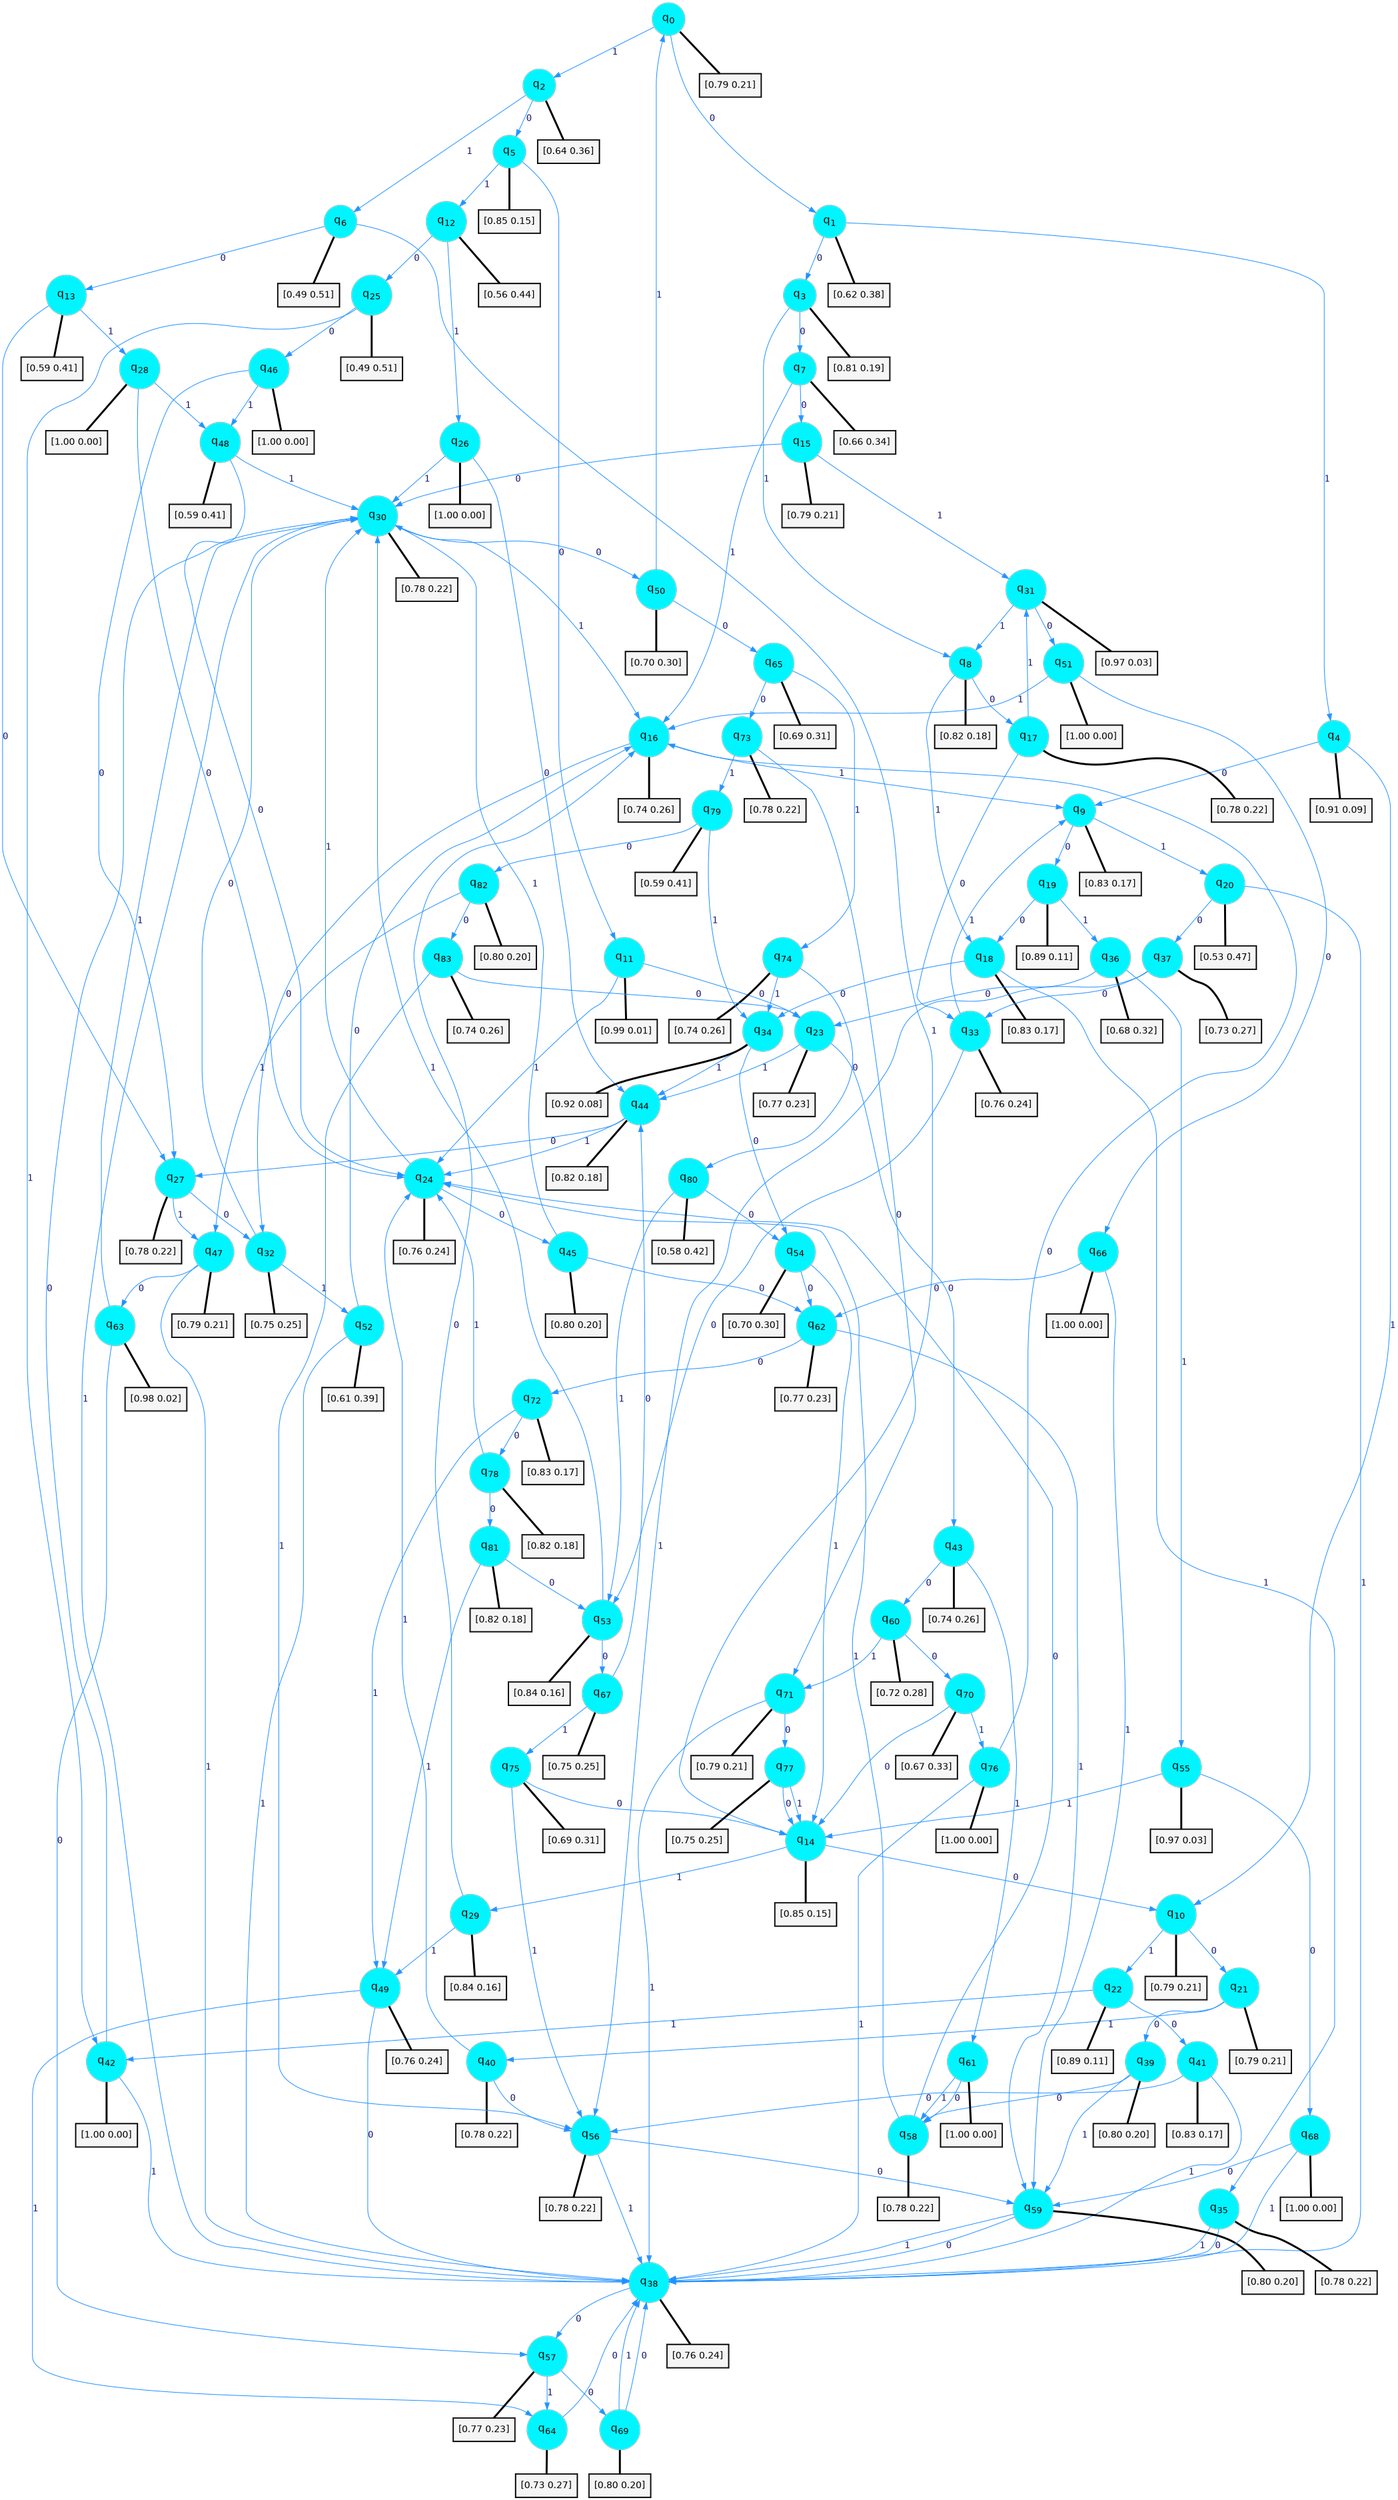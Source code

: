 digraph G {
graph [
bgcolor=transparent, dpi=300, rankdir=TD, size="40,25"];
node [
color=gray, fillcolor=turquoise1, fontcolor=black, fontname=Helvetica, fontsize=16, fontweight=bold, shape=circle, style=filled];
edge [
arrowsize=1, color=dodgerblue1, fontcolor=midnightblue, fontname=courier, fontweight=bold, penwidth=1, style=solid, weight=20];
0[label=<q<SUB>0</SUB>>];
1[label=<q<SUB>1</SUB>>];
2[label=<q<SUB>2</SUB>>];
3[label=<q<SUB>3</SUB>>];
4[label=<q<SUB>4</SUB>>];
5[label=<q<SUB>5</SUB>>];
6[label=<q<SUB>6</SUB>>];
7[label=<q<SUB>7</SUB>>];
8[label=<q<SUB>8</SUB>>];
9[label=<q<SUB>9</SUB>>];
10[label=<q<SUB>10</SUB>>];
11[label=<q<SUB>11</SUB>>];
12[label=<q<SUB>12</SUB>>];
13[label=<q<SUB>13</SUB>>];
14[label=<q<SUB>14</SUB>>];
15[label=<q<SUB>15</SUB>>];
16[label=<q<SUB>16</SUB>>];
17[label=<q<SUB>17</SUB>>];
18[label=<q<SUB>18</SUB>>];
19[label=<q<SUB>19</SUB>>];
20[label=<q<SUB>20</SUB>>];
21[label=<q<SUB>21</SUB>>];
22[label=<q<SUB>22</SUB>>];
23[label=<q<SUB>23</SUB>>];
24[label=<q<SUB>24</SUB>>];
25[label=<q<SUB>25</SUB>>];
26[label=<q<SUB>26</SUB>>];
27[label=<q<SUB>27</SUB>>];
28[label=<q<SUB>28</SUB>>];
29[label=<q<SUB>29</SUB>>];
30[label=<q<SUB>30</SUB>>];
31[label=<q<SUB>31</SUB>>];
32[label=<q<SUB>32</SUB>>];
33[label=<q<SUB>33</SUB>>];
34[label=<q<SUB>34</SUB>>];
35[label=<q<SUB>35</SUB>>];
36[label=<q<SUB>36</SUB>>];
37[label=<q<SUB>37</SUB>>];
38[label=<q<SUB>38</SUB>>];
39[label=<q<SUB>39</SUB>>];
40[label=<q<SUB>40</SUB>>];
41[label=<q<SUB>41</SUB>>];
42[label=<q<SUB>42</SUB>>];
43[label=<q<SUB>43</SUB>>];
44[label=<q<SUB>44</SUB>>];
45[label=<q<SUB>45</SUB>>];
46[label=<q<SUB>46</SUB>>];
47[label=<q<SUB>47</SUB>>];
48[label=<q<SUB>48</SUB>>];
49[label=<q<SUB>49</SUB>>];
50[label=<q<SUB>50</SUB>>];
51[label=<q<SUB>51</SUB>>];
52[label=<q<SUB>52</SUB>>];
53[label=<q<SUB>53</SUB>>];
54[label=<q<SUB>54</SUB>>];
55[label=<q<SUB>55</SUB>>];
56[label=<q<SUB>56</SUB>>];
57[label=<q<SUB>57</SUB>>];
58[label=<q<SUB>58</SUB>>];
59[label=<q<SUB>59</SUB>>];
60[label=<q<SUB>60</SUB>>];
61[label=<q<SUB>61</SUB>>];
62[label=<q<SUB>62</SUB>>];
63[label=<q<SUB>63</SUB>>];
64[label=<q<SUB>64</SUB>>];
65[label=<q<SUB>65</SUB>>];
66[label=<q<SUB>66</SUB>>];
67[label=<q<SUB>67</SUB>>];
68[label=<q<SUB>68</SUB>>];
69[label=<q<SUB>69</SUB>>];
70[label=<q<SUB>70</SUB>>];
71[label=<q<SUB>71</SUB>>];
72[label=<q<SUB>72</SUB>>];
73[label=<q<SUB>73</SUB>>];
74[label=<q<SUB>74</SUB>>];
75[label=<q<SUB>75</SUB>>];
76[label=<q<SUB>76</SUB>>];
77[label=<q<SUB>77</SUB>>];
78[label=<q<SUB>78</SUB>>];
79[label=<q<SUB>79</SUB>>];
80[label=<q<SUB>80</SUB>>];
81[label=<q<SUB>81</SUB>>];
82[label=<q<SUB>82</SUB>>];
83[label=<q<SUB>83</SUB>>];
84[label="[0.79 0.21]", shape=box,fontcolor=black, fontname=Helvetica, fontsize=14, penwidth=2, fillcolor=whitesmoke,color=black];
85[label="[0.62 0.38]", shape=box,fontcolor=black, fontname=Helvetica, fontsize=14, penwidth=2, fillcolor=whitesmoke,color=black];
86[label="[0.64 0.36]", shape=box,fontcolor=black, fontname=Helvetica, fontsize=14, penwidth=2, fillcolor=whitesmoke,color=black];
87[label="[0.81 0.19]", shape=box,fontcolor=black, fontname=Helvetica, fontsize=14, penwidth=2, fillcolor=whitesmoke,color=black];
88[label="[0.91 0.09]", shape=box,fontcolor=black, fontname=Helvetica, fontsize=14, penwidth=2, fillcolor=whitesmoke,color=black];
89[label="[0.85 0.15]", shape=box,fontcolor=black, fontname=Helvetica, fontsize=14, penwidth=2, fillcolor=whitesmoke,color=black];
90[label="[0.49 0.51]", shape=box,fontcolor=black, fontname=Helvetica, fontsize=14, penwidth=2, fillcolor=whitesmoke,color=black];
91[label="[0.66 0.34]", shape=box,fontcolor=black, fontname=Helvetica, fontsize=14, penwidth=2, fillcolor=whitesmoke,color=black];
92[label="[0.82 0.18]", shape=box,fontcolor=black, fontname=Helvetica, fontsize=14, penwidth=2, fillcolor=whitesmoke,color=black];
93[label="[0.83 0.17]", shape=box,fontcolor=black, fontname=Helvetica, fontsize=14, penwidth=2, fillcolor=whitesmoke,color=black];
94[label="[0.79 0.21]", shape=box,fontcolor=black, fontname=Helvetica, fontsize=14, penwidth=2, fillcolor=whitesmoke,color=black];
95[label="[0.99 0.01]", shape=box,fontcolor=black, fontname=Helvetica, fontsize=14, penwidth=2, fillcolor=whitesmoke,color=black];
96[label="[0.56 0.44]", shape=box,fontcolor=black, fontname=Helvetica, fontsize=14, penwidth=2, fillcolor=whitesmoke,color=black];
97[label="[0.59 0.41]", shape=box,fontcolor=black, fontname=Helvetica, fontsize=14, penwidth=2, fillcolor=whitesmoke,color=black];
98[label="[0.85 0.15]", shape=box,fontcolor=black, fontname=Helvetica, fontsize=14, penwidth=2, fillcolor=whitesmoke,color=black];
99[label="[0.79 0.21]", shape=box,fontcolor=black, fontname=Helvetica, fontsize=14, penwidth=2, fillcolor=whitesmoke,color=black];
100[label="[0.74 0.26]", shape=box,fontcolor=black, fontname=Helvetica, fontsize=14, penwidth=2, fillcolor=whitesmoke,color=black];
101[label="[0.78 0.22]", shape=box,fontcolor=black, fontname=Helvetica, fontsize=14, penwidth=2, fillcolor=whitesmoke,color=black];
102[label="[0.83 0.17]", shape=box,fontcolor=black, fontname=Helvetica, fontsize=14, penwidth=2, fillcolor=whitesmoke,color=black];
103[label="[0.89 0.11]", shape=box,fontcolor=black, fontname=Helvetica, fontsize=14, penwidth=2, fillcolor=whitesmoke,color=black];
104[label="[0.53 0.47]", shape=box,fontcolor=black, fontname=Helvetica, fontsize=14, penwidth=2, fillcolor=whitesmoke,color=black];
105[label="[0.79 0.21]", shape=box,fontcolor=black, fontname=Helvetica, fontsize=14, penwidth=2, fillcolor=whitesmoke,color=black];
106[label="[0.89 0.11]", shape=box,fontcolor=black, fontname=Helvetica, fontsize=14, penwidth=2, fillcolor=whitesmoke,color=black];
107[label="[0.77 0.23]", shape=box,fontcolor=black, fontname=Helvetica, fontsize=14, penwidth=2, fillcolor=whitesmoke,color=black];
108[label="[0.76 0.24]", shape=box,fontcolor=black, fontname=Helvetica, fontsize=14, penwidth=2, fillcolor=whitesmoke,color=black];
109[label="[0.49 0.51]", shape=box,fontcolor=black, fontname=Helvetica, fontsize=14, penwidth=2, fillcolor=whitesmoke,color=black];
110[label="[1.00 0.00]", shape=box,fontcolor=black, fontname=Helvetica, fontsize=14, penwidth=2, fillcolor=whitesmoke,color=black];
111[label="[0.78 0.22]", shape=box,fontcolor=black, fontname=Helvetica, fontsize=14, penwidth=2, fillcolor=whitesmoke,color=black];
112[label="[1.00 0.00]", shape=box,fontcolor=black, fontname=Helvetica, fontsize=14, penwidth=2, fillcolor=whitesmoke,color=black];
113[label="[0.84 0.16]", shape=box,fontcolor=black, fontname=Helvetica, fontsize=14, penwidth=2, fillcolor=whitesmoke,color=black];
114[label="[0.78 0.22]", shape=box,fontcolor=black, fontname=Helvetica, fontsize=14, penwidth=2, fillcolor=whitesmoke,color=black];
115[label="[0.97 0.03]", shape=box,fontcolor=black, fontname=Helvetica, fontsize=14, penwidth=2, fillcolor=whitesmoke,color=black];
116[label="[0.75 0.25]", shape=box,fontcolor=black, fontname=Helvetica, fontsize=14, penwidth=2, fillcolor=whitesmoke,color=black];
117[label="[0.76 0.24]", shape=box,fontcolor=black, fontname=Helvetica, fontsize=14, penwidth=2, fillcolor=whitesmoke,color=black];
118[label="[0.92 0.08]", shape=box,fontcolor=black, fontname=Helvetica, fontsize=14, penwidth=2, fillcolor=whitesmoke,color=black];
119[label="[0.78 0.22]", shape=box,fontcolor=black, fontname=Helvetica, fontsize=14, penwidth=2, fillcolor=whitesmoke,color=black];
120[label="[0.68 0.32]", shape=box,fontcolor=black, fontname=Helvetica, fontsize=14, penwidth=2, fillcolor=whitesmoke,color=black];
121[label="[0.73 0.27]", shape=box,fontcolor=black, fontname=Helvetica, fontsize=14, penwidth=2, fillcolor=whitesmoke,color=black];
122[label="[0.76 0.24]", shape=box,fontcolor=black, fontname=Helvetica, fontsize=14, penwidth=2, fillcolor=whitesmoke,color=black];
123[label="[0.80 0.20]", shape=box,fontcolor=black, fontname=Helvetica, fontsize=14, penwidth=2, fillcolor=whitesmoke,color=black];
124[label="[0.78 0.22]", shape=box,fontcolor=black, fontname=Helvetica, fontsize=14, penwidth=2, fillcolor=whitesmoke,color=black];
125[label="[0.83 0.17]", shape=box,fontcolor=black, fontname=Helvetica, fontsize=14, penwidth=2, fillcolor=whitesmoke,color=black];
126[label="[1.00 0.00]", shape=box,fontcolor=black, fontname=Helvetica, fontsize=14, penwidth=2, fillcolor=whitesmoke,color=black];
127[label="[0.74 0.26]", shape=box,fontcolor=black, fontname=Helvetica, fontsize=14, penwidth=2, fillcolor=whitesmoke,color=black];
128[label="[0.82 0.18]", shape=box,fontcolor=black, fontname=Helvetica, fontsize=14, penwidth=2, fillcolor=whitesmoke,color=black];
129[label="[0.80 0.20]", shape=box,fontcolor=black, fontname=Helvetica, fontsize=14, penwidth=2, fillcolor=whitesmoke,color=black];
130[label="[1.00 0.00]", shape=box,fontcolor=black, fontname=Helvetica, fontsize=14, penwidth=2, fillcolor=whitesmoke,color=black];
131[label="[0.79 0.21]", shape=box,fontcolor=black, fontname=Helvetica, fontsize=14, penwidth=2, fillcolor=whitesmoke,color=black];
132[label="[0.59 0.41]", shape=box,fontcolor=black, fontname=Helvetica, fontsize=14, penwidth=2, fillcolor=whitesmoke,color=black];
133[label="[0.76 0.24]", shape=box,fontcolor=black, fontname=Helvetica, fontsize=14, penwidth=2, fillcolor=whitesmoke,color=black];
134[label="[0.70 0.30]", shape=box,fontcolor=black, fontname=Helvetica, fontsize=14, penwidth=2, fillcolor=whitesmoke,color=black];
135[label="[1.00 0.00]", shape=box,fontcolor=black, fontname=Helvetica, fontsize=14, penwidth=2, fillcolor=whitesmoke,color=black];
136[label="[0.61 0.39]", shape=box,fontcolor=black, fontname=Helvetica, fontsize=14, penwidth=2, fillcolor=whitesmoke,color=black];
137[label="[0.84 0.16]", shape=box,fontcolor=black, fontname=Helvetica, fontsize=14, penwidth=2, fillcolor=whitesmoke,color=black];
138[label="[0.70 0.30]", shape=box,fontcolor=black, fontname=Helvetica, fontsize=14, penwidth=2, fillcolor=whitesmoke,color=black];
139[label="[0.97 0.03]", shape=box,fontcolor=black, fontname=Helvetica, fontsize=14, penwidth=2, fillcolor=whitesmoke,color=black];
140[label="[0.78 0.22]", shape=box,fontcolor=black, fontname=Helvetica, fontsize=14, penwidth=2, fillcolor=whitesmoke,color=black];
141[label="[0.77 0.23]", shape=box,fontcolor=black, fontname=Helvetica, fontsize=14, penwidth=2, fillcolor=whitesmoke,color=black];
142[label="[0.78 0.22]", shape=box,fontcolor=black, fontname=Helvetica, fontsize=14, penwidth=2, fillcolor=whitesmoke,color=black];
143[label="[0.80 0.20]", shape=box,fontcolor=black, fontname=Helvetica, fontsize=14, penwidth=2, fillcolor=whitesmoke,color=black];
144[label="[0.72 0.28]", shape=box,fontcolor=black, fontname=Helvetica, fontsize=14, penwidth=2, fillcolor=whitesmoke,color=black];
145[label="[1.00 0.00]", shape=box,fontcolor=black, fontname=Helvetica, fontsize=14, penwidth=2, fillcolor=whitesmoke,color=black];
146[label="[0.77 0.23]", shape=box,fontcolor=black, fontname=Helvetica, fontsize=14, penwidth=2, fillcolor=whitesmoke,color=black];
147[label="[0.98 0.02]", shape=box,fontcolor=black, fontname=Helvetica, fontsize=14, penwidth=2, fillcolor=whitesmoke,color=black];
148[label="[0.73 0.27]", shape=box,fontcolor=black, fontname=Helvetica, fontsize=14, penwidth=2, fillcolor=whitesmoke,color=black];
149[label="[0.69 0.31]", shape=box,fontcolor=black, fontname=Helvetica, fontsize=14, penwidth=2, fillcolor=whitesmoke,color=black];
150[label="[1.00 0.00]", shape=box,fontcolor=black, fontname=Helvetica, fontsize=14, penwidth=2, fillcolor=whitesmoke,color=black];
151[label="[0.75 0.25]", shape=box,fontcolor=black, fontname=Helvetica, fontsize=14, penwidth=2, fillcolor=whitesmoke,color=black];
152[label="[1.00 0.00]", shape=box,fontcolor=black, fontname=Helvetica, fontsize=14, penwidth=2, fillcolor=whitesmoke,color=black];
153[label="[0.80 0.20]", shape=box,fontcolor=black, fontname=Helvetica, fontsize=14, penwidth=2, fillcolor=whitesmoke,color=black];
154[label="[0.67 0.33]", shape=box,fontcolor=black, fontname=Helvetica, fontsize=14, penwidth=2, fillcolor=whitesmoke,color=black];
155[label="[0.79 0.21]", shape=box,fontcolor=black, fontname=Helvetica, fontsize=14, penwidth=2, fillcolor=whitesmoke,color=black];
156[label="[0.83 0.17]", shape=box,fontcolor=black, fontname=Helvetica, fontsize=14, penwidth=2, fillcolor=whitesmoke,color=black];
157[label="[0.78 0.22]", shape=box,fontcolor=black, fontname=Helvetica, fontsize=14, penwidth=2, fillcolor=whitesmoke,color=black];
158[label="[0.74 0.26]", shape=box,fontcolor=black, fontname=Helvetica, fontsize=14, penwidth=2, fillcolor=whitesmoke,color=black];
159[label="[0.69 0.31]", shape=box,fontcolor=black, fontname=Helvetica, fontsize=14, penwidth=2, fillcolor=whitesmoke,color=black];
160[label="[1.00 0.00]", shape=box,fontcolor=black, fontname=Helvetica, fontsize=14, penwidth=2, fillcolor=whitesmoke,color=black];
161[label="[0.75 0.25]", shape=box,fontcolor=black, fontname=Helvetica, fontsize=14, penwidth=2, fillcolor=whitesmoke,color=black];
162[label="[0.82 0.18]", shape=box,fontcolor=black, fontname=Helvetica, fontsize=14, penwidth=2, fillcolor=whitesmoke,color=black];
163[label="[0.59 0.41]", shape=box,fontcolor=black, fontname=Helvetica, fontsize=14, penwidth=2, fillcolor=whitesmoke,color=black];
164[label="[0.58 0.42]", shape=box,fontcolor=black, fontname=Helvetica, fontsize=14, penwidth=2, fillcolor=whitesmoke,color=black];
165[label="[0.82 0.18]", shape=box,fontcolor=black, fontname=Helvetica, fontsize=14, penwidth=2, fillcolor=whitesmoke,color=black];
166[label="[0.80 0.20]", shape=box,fontcolor=black, fontname=Helvetica, fontsize=14, penwidth=2, fillcolor=whitesmoke,color=black];
167[label="[0.74 0.26]", shape=box,fontcolor=black, fontname=Helvetica, fontsize=14, penwidth=2, fillcolor=whitesmoke,color=black];
0->1 [label=0];
0->2 [label=1];
0->84 [arrowhead=none, penwidth=3,color=black];
1->3 [label=0];
1->4 [label=1];
1->85 [arrowhead=none, penwidth=3,color=black];
2->5 [label=0];
2->6 [label=1];
2->86 [arrowhead=none, penwidth=3,color=black];
3->7 [label=0];
3->8 [label=1];
3->87 [arrowhead=none, penwidth=3,color=black];
4->9 [label=0];
4->10 [label=1];
4->88 [arrowhead=none, penwidth=3,color=black];
5->11 [label=0];
5->12 [label=1];
5->89 [arrowhead=none, penwidth=3,color=black];
6->13 [label=0];
6->14 [label=1];
6->90 [arrowhead=none, penwidth=3,color=black];
7->15 [label=0];
7->16 [label=1];
7->91 [arrowhead=none, penwidth=3,color=black];
8->17 [label=0];
8->18 [label=1];
8->92 [arrowhead=none, penwidth=3,color=black];
9->19 [label=0];
9->20 [label=1];
9->93 [arrowhead=none, penwidth=3,color=black];
10->21 [label=0];
10->22 [label=1];
10->94 [arrowhead=none, penwidth=3,color=black];
11->23 [label=0];
11->24 [label=1];
11->95 [arrowhead=none, penwidth=3,color=black];
12->25 [label=0];
12->26 [label=1];
12->96 [arrowhead=none, penwidth=3,color=black];
13->27 [label=0];
13->28 [label=1];
13->97 [arrowhead=none, penwidth=3,color=black];
14->10 [label=0];
14->29 [label=1];
14->98 [arrowhead=none, penwidth=3,color=black];
15->30 [label=0];
15->31 [label=1];
15->99 [arrowhead=none, penwidth=3,color=black];
16->32 [label=0];
16->9 [label=1];
16->100 [arrowhead=none, penwidth=3,color=black];
17->33 [label=0];
17->31 [label=1];
17->101 [arrowhead=none, penwidth=3,color=black];
18->34 [label=0];
18->35 [label=1];
18->102 [arrowhead=none, penwidth=3,color=black];
19->18 [label=0];
19->36 [label=1];
19->103 [arrowhead=none, penwidth=3,color=black];
20->37 [label=0];
20->38 [label=1];
20->104 [arrowhead=none, penwidth=3,color=black];
21->39 [label=0];
21->40 [label=1];
21->105 [arrowhead=none, penwidth=3,color=black];
22->41 [label=0];
22->42 [label=1];
22->106 [arrowhead=none, penwidth=3,color=black];
23->43 [label=0];
23->44 [label=1];
23->107 [arrowhead=none, penwidth=3,color=black];
24->45 [label=0];
24->30 [label=1];
24->108 [arrowhead=none, penwidth=3,color=black];
25->46 [label=0];
25->42 [label=1];
25->109 [arrowhead=none, penwidth=3,color=black];
26->44 [label=0];
26->30 [label=1];
26->110 [arrowhead=none, penwidth=3,color=black];
27->32 [label=0];
27->47 [label=1];
27->111 [arrowhead=none, penwidth=3,color=black];
28->24 [label=0];
28->48 [label=1];
28->112 [arrowhead=none, penwidth=3,color=black];
29->16 [label=0];
29->49 [label=1];
29->113 [arrowhead=none, penwidth=3,color=black];
30->50 [label=0];
30->16 [label=1];
30->114 [arrowhead=none, penwidth=3,color=black];
31->51 [label=0];
31->8 [label=1];
31->115 [arrowhead=none, penwidth=3,color=black];
32->30 [label=0];
32->52 [label=1];
32->116 [arrowhead=none, penwidth=3,color=black];
33->53 [label=0];
33->9 [label=1];
33->117 [arrowhead=none, penwidth=3,color=black];
34->54 [label=0];
34->44 [label=1];
34->118 [arrowhead=none, penwidth=3,color=black];
35->38 [label=0];
35->38 [label=1];
35->119 [arrowhead=none, penwidth=3,color=black];
36->23 [label=0];
36->55 [label=1];
36->120 [arrowhead=none, penwidth=3,color=black];
37->33 [label=0];
37->56 [label=1];
37->121 [arrowhead=none, penwidth=3,color=black];
38->57 [label=0];
38->30 [label=1];
38->122 [arrowhead=none, penwidth=3,color=black];
39->58 [label=0];
39->59 [label=1];
39->123 [arrowhead=none, penwidth=3,color=black];
40->56 [label=0];
40->24 [label=1];
40->124 [arrowhead=none, penwidth=3,color=black];
41->56 [label=0];
41->38 [label=1];
41->125 [arrowhead=none, penwidth=3,color=black];
42->30 [label=0];
42->38 [label=1];
42->126 [arrowhead=none, penwidth=3,color=black];
43->60 [label=0];
43->61 [label=1];
43->127 [arrowhead=none, penwidth=3,color=black];
44->27 [label=0];
44->24 [label=1];
44->128 [arrowhead=none, penwidth=3,color=black];
45->62 [label=0];
45->30 [label=1];
45->129 [arrowhead=none, penwidth=3,color=black];
46->27 [label=0];
46->48 [label=1];
46->130 [arrowhead=none, penwidth=3,color=black];
47->63 [label=0];
47->38 [label=1];
47->131 [arrowhead=none, penwidth=3,color=black];
48->24 [label=0];
48->30 [label=1];
48->132 [arrowhead=none, penwidth=3,color=black];
49->38 [label=0];
49->64 [label=1];
49->133 [arrowhead=none, penwidth=3,color=black];
50->65 [label=0];
50->0 [label=1];
50->134 [arrowhead=none, penwidth=3,color=black];
51->66 [label=0];
51->16 [label=1];
51->135 [arrowhead=none, penwidth=3,color=black];
52->16 [label=0];
52->38 [label=1];
52->136 [arrowhead=none, penwidth=3,color=black];
53->67 [label=0];
53->30 [label=1];
53->137 [arrowhead=none, penwidth=3,color=black];
54->62 [label=0];
54->14 [label=1];
54->138 [arrowhead=none, penwidth=3,color=black];
55->68 [label=0];
55->14 [label=1];
55->139 [arrowhead=none, penwidth=3,color=black];
56->59 [label=0];
56->38 [label=1];
56->140 [arrowhead=none, penwidth=3,color=black];
57->69 [label=0];
57->64 [label=1];
57->141 [arrowhead=none, penwidth=3,color=black];
58->24 [label=0];
58->24 [label=1];
58->142 [arrowhead=none, penwidth=3,color=black];
59->38 [label=0];
59->38 [label=1];
59->143 [arrowhead=none, penwidth=3,color=black];
60->70 [label=0];
60->71 [label=1];
60->144 [arrowhead=none, penwidth=3,color=black];
61->58 [label=0];
61->58 [label=1];
61->145 [arrowhead=none, penwidth=3,color=black];
62->72 [label=0];
62->59 [label=1];
62->146 [arrowhead=none, penwidth=3,color=black];
63->57 [label=0];
63->30 [label=1];
63->147 [arrowhead=none, penwidth=3,color=black];
64->38 [label=0];
64->148 [arrowhead=none, penwidth=3,color=black];
65->73 [label=0];
65->74 [label=1];
65->149 [arrowhead=none, penwidth=3,color=black];
66->62 [label=0];
66->59 [label=1];
66->150 [arrowhead=none, penwidth=3,color=black];
67->44 [label=0];
67->75 [label=1];
67->151 [arrowhead=none, penwidth=3,color=black];
68->59 [label=0];
68->38 [label=1];
68->152 [arrowhead=none, penwidth=3,color=black];
69->38 [label=0];
69->38 [label=1];
69->153 [arrowhead=none, penwidth=3,color=black];
70->14 [label=0];
70->76 [label=1];
70->154 [arrowhead=none, penwidth=3,color=black];
71->77 [label=0];
71->38 [label=1];
71->155 [arrowhead=none, penwidth=3,color=black];
72->78 [label=0];
72->49 [label=1];
72->156 [arrowhead=none, penwidth=3,color=black];
73->71 [label=0];
73->79 [label=1];
73->157 [arrowhead=none, penwidth=3,color=black];
74->80 [label=0];
74->34 [label=1];
74->158 [arrowhead=none, penwidth=3,color=black];
75->14 [label=0];
75->56 [label=1];
75->159 [arrowhead=none, penwidth=3,color=black];
76->16 [label=0];
76->38 [label=1];
76->160 [arrowhead=none, penwidth=3,color=black];
77->14 [label=0];
77->14 [label=1];
77->161 [arrowhead=none, penwidth=3,color=black];
78->81 [label=0];
78->24 [label=1];
78->162 [arrowhead=none, penwidth=3,color=black];
79->82 [label=0];
79->34 [label=1];
79->163 [arrowhead=none, penwidth=3,color=black];
80->54 [label=0];
80->53 [label=1];
80->164 [arrowhead=none, penwidth=3,color=black];
81->53 [label=0];
81->49 [label=1];
81->165 [arrowhead=none, penwidth=3,color=black];
82->83 [label=0];
82->47 [label=1];
82->166 [arrowhead=none, penwidth=3,color=black];
83->23 [label=0];
83->56 [label=1];
83->167 [arrowhead=none, penwidth=3,color=black];
}
